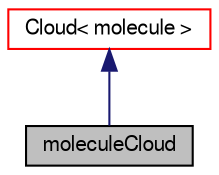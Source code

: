 digraph "moleculeCloud"
{
  bgcolor="transparent";
  edge [fontname="FreeSans",fontsize="10",labelfontname="FreeSans",labelfontsize="10"];
  node [fontname="FreeSans",fontsize="10",shape=record];
  Node24 [label="moleculeCloud",height=0.2,width=0.4,color="black", fillcolor="grey75", style="filled", fontcolor="black"];
  Node25 -> Node24 [dir="back",color="midnightblue",fontsize="10",style="solid",fontname="FreeSans"];
  Node25 [label="Cloud\< molecule \>",height=0.2,width=0.4,color="red",URL="$a23562.html"];
}

